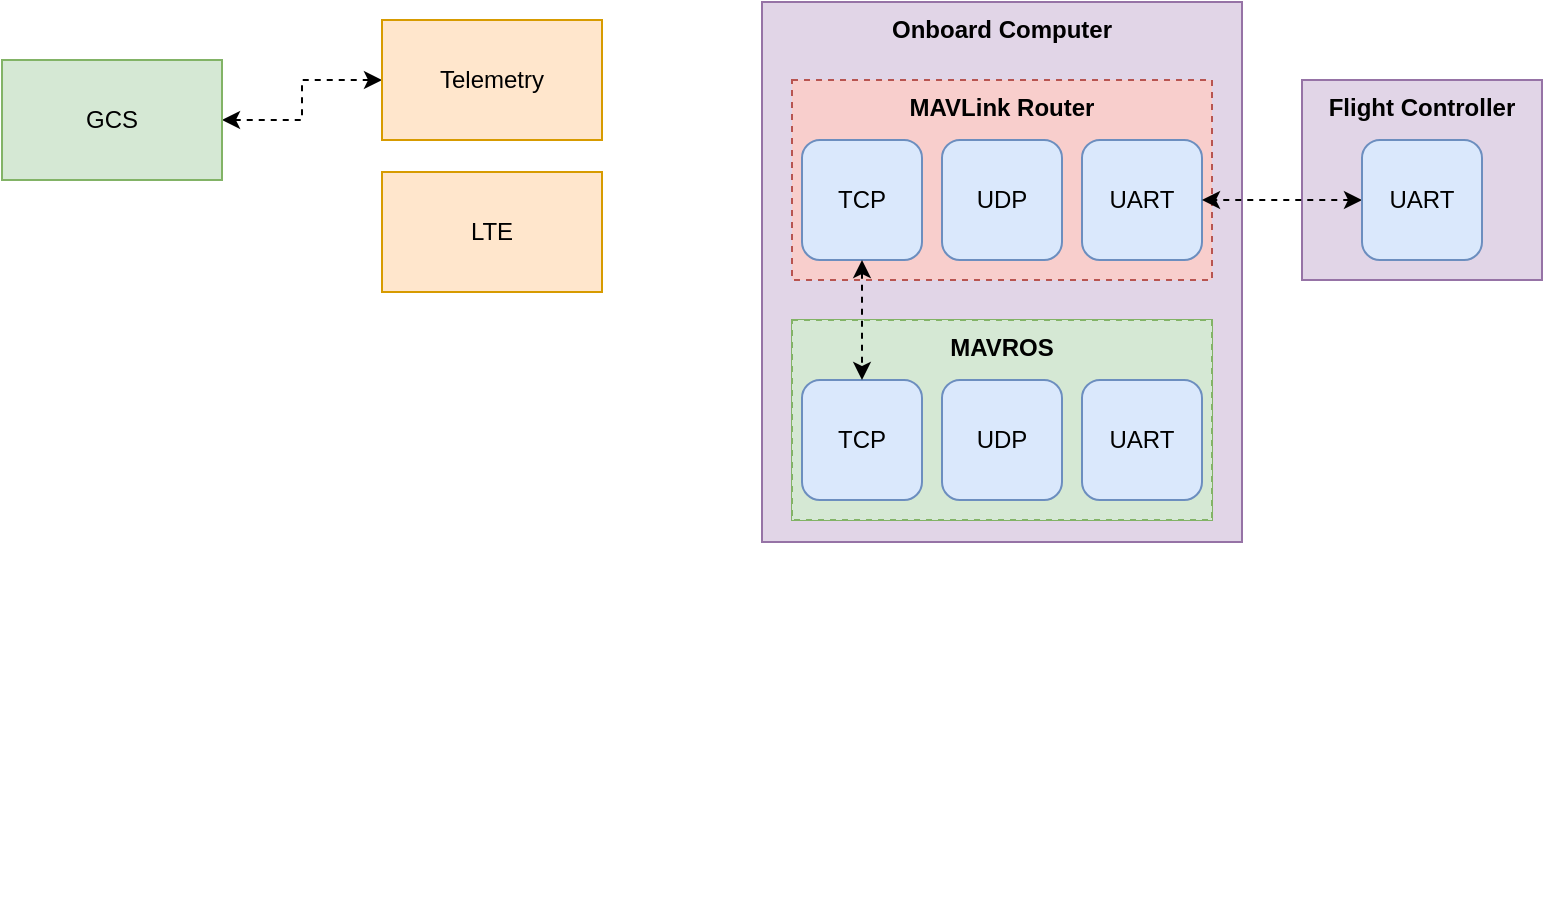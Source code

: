 <mxfile version="14.6.10" type="github">
  <diagram id="MsZUe_BFRRnNckxwp380" name="Page-1">
    <mxGraphModel dx="1031" dy="1040" grid="1" gridSize="10" guides="1" tooltips="1" connect="1" arrows="1" fold="1" page="1" pageScale="1" pageWidth="1169" pageHeight="827" math="0" shadow="0">
      <root>
        <mxCell id="0" />
        <mxCell id="1" parent="0" />
        <mxCell id="PPc5Tln8-h5H9LImuYgE-6" value="Onboard Computer" style="rounded=0;whiteSpace=wrap;html=1;fillColor=#e1d5e7;strokeColor=#9673a6;fontStyle=1;horizontal=1;verticalAlign=top;" vertex="1" parent="1">
          <mxGeometry x="630" y="291" width="240" height="270" as="geometry" />
        </mxCell>
        <mxCell id="PPc5Tln8-h5H9LImuYgE-37" style="edgeStyle=orthogonalEdgeStyle;rounded=0;orthogonalLoop=1;jettySize=auto;html=1;exitX=1;exitY=0.5;exitDx=0;exitDy=0;entryX=0;entryY=0.5;entryDx=0;entryDy=0;dashed=1;startArrow=classic;startFill=1;" edge="1" parent="1" source="PPc5Tln8-h5H9LImuYgE-44" target="PPc5Tln8-h5H9LImuYgE-38">
          <mxGeometry relative="1" as="geometry">
            <mxPoint x="440" y="369" as="sourcePoint" />
            <mxPoint x="420" y="369" as="targetPoint" />
          </mxGeometry>
        </mxCell>
        <mxCell id="PPc5Tln8-h5H9LImuYgE-18" value="" style="shape=image;verticalLabelPosition=bottom;labelBackgroundColor=#ffffff;verticalAlign=top;aspect=fixed;imageAspect=0;image=https://mavlink.io/assets/site/logo_mavlink_small.png;" vertex="1" parent="1">
          <mxGeometry x="920" y="730" width="74" height="17.76" as="geometry" />
        </mxCell>
        <mxCell id="PPc5Tln8-h5H9LImuYgE-38" value="Telemetry" style="rounded=0;whiteSpace=wrap;html=1;fillColor=#ffe6cc;strokeColor=#d79b00;" vertex="1" parent="1">
          <mxGeometry x="440" y="300" width="110" height="60" as="geometry" />
        </mxCell>
        <mxCell id="PPc5Tln8-h5H9LImuYgE-44" value="GCS" style="rounded=0;whiteSpace=wrap;html=1;fillColor=#d5e8d4;strokeColor=#82b366;" vertex="1" parent="1">
          <mxGeometry x="250" y="320" width="110" height="60" as="geometry" />
        </mxCell>
        <mxCell id="PPc5Tln8-h5H9LImuYgE-47" value="LTE" style="rounded=0;whiteSpace=wrap;html=1;fillColor=#ffe6cc;strokeColor=#d79b00;" vertex="1" parent="1">
          <mxGeometry x="440" y="376" width="110" height="60" as="geometry" />
        </mxCell>
        <mxCell id="PPc5Tln8-h5H9LImuYgE-48" value="Flight Controller" style="rounded=0;whiteSpace=wrap;html=1;fillColor=#e1d5e7;strokeColor=#9673a6;fontStyle=1;horizontal=1;verticalAlign=top;" vertex="1" parent="1">
          <mxGeometry x="900" y="330" width="120" height="100" as="geometry" />
        </mxCell>
        <mxCell id="PPc5Tln8-h5H9LImuYgE-56" value="" style="group" vertex="1" connectable="0" parent="1">
          <mxGeometry x="645" y="330" width="210" height="100" as="geometry" />
        </mxCell>
        <mxCell id="PPc5Tln8-h5H9LImuYgE-22" value="MAVLink Router" style="rounded=0;whiteSpace=wrap;html=1;fillColor=#f8cecc;strokeColor=#b85450;fontStyle=1;dashed=1;verticalAlign=top;" vertex="1" parent="PPc5Tln8-h5H9LImuYgE-56">
          <mxGeometry width="210" height="100" as="geometry" />
        </mxCell>
        <mxCell id="PPc5Tln8-h5H9LImuYgE-52" value="TCP" style="rounded=1;whiteSpace=wrap;html=1;fillColor=#dae8fc;strokeColor=#6c8ebf;" vertex="1" parent="PPc5Tln8-h5H9LImuYgE-56">
          <mxGeometry x="5" y="30" width="60" height="60" as="geometry" />
        </mxCell>
        <mxCell id="PPc5Tln8-h5H9LImuYgE-53" value="UDP" style="rounded=1;whiteSpace=wrap;html=1;fillColor=#dae8fc;strokeColor=#6c8ebf;" vertex="1" parent="PPc5Tln8-h5H9LImuYgE-56">
          <mxGeometry x="75" y="30" width="60" height="60" as="geometry" />
        </mxCell>
        <mxCell id="PPc5Tln8-h5H9LImuYgE-54" value="UART" style="rounded=1;whiteSpace=wrap;html=1;fillColor=#dae8fc;strokeColor=#6c8ebf;" vertex="1" parent="PPc5Tln8-h5H9LImuYgE-56">
          <mxGeometry x="145" y="30" width="60" height="60" as="geometry" />
        </mxCell>
        <mxCell id="PPc5Tln8-h5H9LImuYgE-57" value="" style="group;fillColor=#d5e8d4;strokeColor=#82b366;container=0;" vertex="1" connectable="0" parent="1">
          <mxGeometry x="645" y="450" width="210" height="100" as="geometry" />
        </mxCell>
        <mxCell id="PPc5Tln8-h5H9LImuYgE-58" value="MAVROS" style="rounded=0;whiteSpace=wrap;html=1;fillColor=#d5e8d4;strokeColor=#82b366;fontStyle=1;dashed=1;verticalAlign=top;" vertex="1" parent="1">
          <mxGeometry x="645" y="450" width="210" height="100" as="geometry" />
        </mxCell>
        <mxCell id="PPc5Tln8-h5H9LImuYgE-59" value="TCP" style="rounded=1;whiteSpace=wrap;html=1;fillColor=#dae8fc;strokeColor=#6c8ebf;" vertex="1" parent="1">
          <mxGeometry x="650" y="480" width="60" height="60" as="geometry" />
        </mxCell>
        <mxCell id="PPc5Tln8-h5H9LImuYgE-60" value="UDP" style="rounded=1;whiteSpace=wrap;html=1;fillColor=#dae8fc;strokeColor=#6c8ebf;" vertex="1" parent="1">
          <mxGeometry x="720" y="480" width="60" height="60" as="geometry" />
        </mxCell>
        <mxCell id="PPc5Tln8-h5H9LImuYgE-61" value="UART" style="rounded=1;whiteSpace=wrap;html=1;fillColor=#dae8fc;strokeColor=#6c8ebf;" vertex="1" parent="1">
          <mxGeometry x="790" y="480" width="60" height="60" as="geometry" />
        </mxCell>
        <mxCell id="PPc5Tln8-h5H9LImuYgE-62" style="edgeStyle=orthogonalEdgeStyle;rounded=0;orthogonalLoop=1;jettySize=auto;html=1;exitX=0.5;exitY=1;exitDx=0;exitDy=0;entryX=0.5;entryY=0;entryDx=0;entryDy=0;dashed=1;startArrow=classic;startFill=1;" edge="1" parent="1" source="PPc5Tln8-h5H9LImuYgE-52" target="PPc5Tln8-h5H9LImuYgE-59">
          <mxGeometry relative="1" as="geometry" />
        </mxCell>
        <mxCell id="PPc5Tln8-h5H9LImuYgE-64" style="edgeStyle=orthogonalEdgeStyle;rounded=0;orthogonalLoop=1;jettySize=auto;html=1;exitX=0;exitY=0.5;exitDx=0;exitDy=0;entryX=1;entryY=0.5;entryDx=0;entryDy=0;dashed=1;startArrow=classic;startFill=1;" edge="1" parent="1" source="PPc5Tln8-h5H9LImuYgE-63" target="PPc5Tln8-h5H9LImuYgE-54">
          <mxGeometry relative="1" as="geometry" />
        </mxCell>
        <mxCell id="PPc5Tln8-h5H9LImuYgE-63" value="UART" style="rounded=1;whiteSpace=wrap;html=1;fillColor=#dae8fc;strokeColor=#6c8ebf;" vertex="1" parent="1">
          <mxGeometry x="930" y="360" width="60" height="60" as="geometry" />
        </mxCell>
      </root>
    </mxGraphModel>
  </diagram>
</mxfile>
